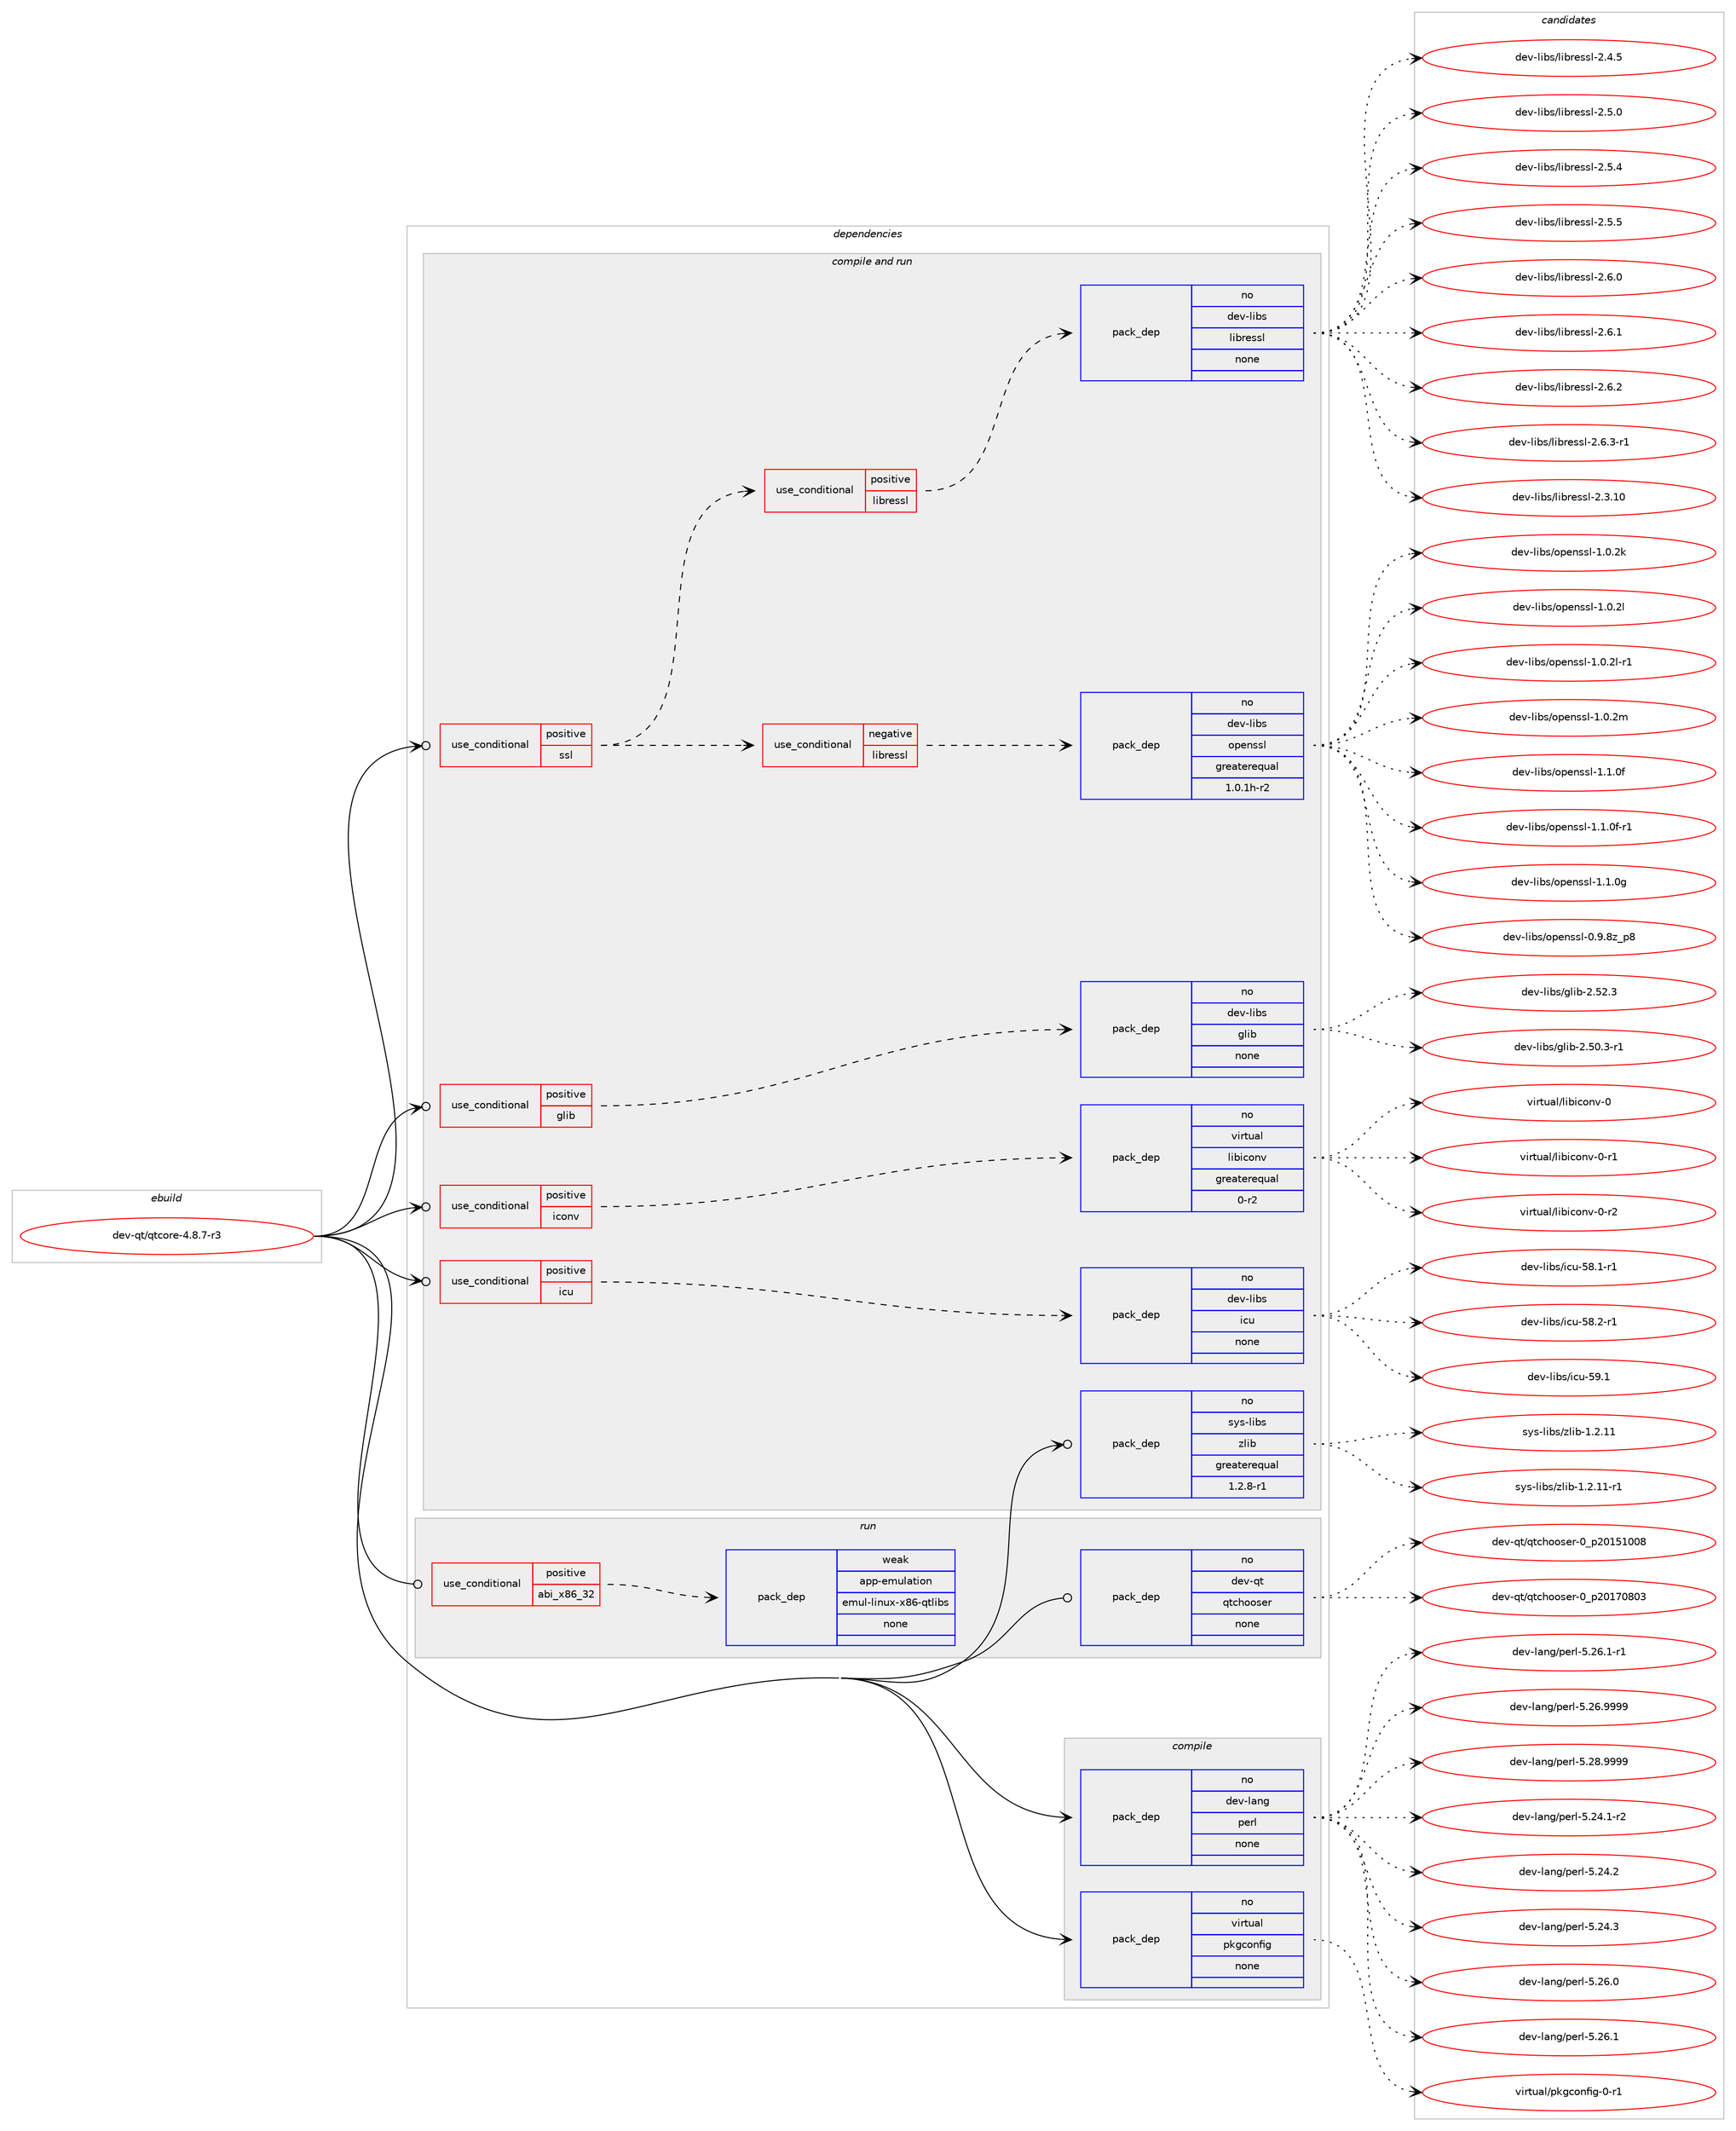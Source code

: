 digraph prolog {

# *************
# Graph options
# *************

newrank=true;
concentrate=true;
compound=true;
graph [rankdir=LR,fontname=Helvetica,fontsize=10,ranksep=1.5];#, ranksep=2.5, nodesep=0.2];
edge  [arrowhead=vee];
node  [fontname=Helvetica,fontsize=10];

# **********
# The ebuild
# **********

subgraph cluster_leftcol {
color=gray;
rank=same;
label=<<i>ebuild</i>>;
id [label="dev-qt/qtcore-4.8.7-r3", color=red, width=4, href="../dev-qt/qtcore-4.8.7-r3.svg"];
}

# ****************
# The dependencies
# ****************

subgraph cluster_midcol {
color=gray;
label=<<i>dependencies</i>>;
subgraph cluster_compile {
fillcolor="#eeeeee";
style=filled;
label=<<i>compile</i>>;
subgraph pack147459 {
dependency195803 [label=<<TABLE BORDER="0" CELLBORDER="1" CELLSPACING="0" CELLPADDING="4" WIDTH="220"><TR><TD ROWSPAN="6" CELLPADDING="30">pack_dep</TD></TR><TR><TD WIDTH="110">no</TD></TR><TR><TD>dev-lang</TD></TR><TR><TD>perl</TD></TR><TR><TD>none</TD></TR><TR><TD></TD></TR></TABLE>>, shape=none, color=blue];
}
id:e -> dependency195803:w [weight=20,style="solid",arrowhead="vee"];
subgraph pack147460 {
dependency195804 [label=<<TABLE BORDER="0" CELLBORDER="1" CELLSPACING="0" CELLPADDING="4" WIDTH="220"><TR><TD ROWSPAN="6" CELLPADDING="30">pack_dep</TD></TR><TR><TD WIDTH="110">no</TD></TR><TR><TD>virtual</TD></TR><TR><TD>pkgconfig</TD></TR><TR><TD>none</TD></TR><TR><TD></TD></TR></TABLE>>, shape=none, color=blue];
}
id:e -> dependency195804:w [weight=20,style="solid",arrowhead="vee"];
}
subgraph cluster_compileandrun {
fillcolor="#eeeeee";
style=filled;
label=<<i>compile and run</i>>;
subgraph cond44377 {
dependency195805 [label=<<TABLE BORDER="0" CELLBORDER="1" CELLSPACING="0" CELLPADDING="4"><TR><TD ROWSPAN="3" CELLPADDING="10">use_conditional</TD></TR><TR><TD>positive</TD></TR><TR><TD>glib</TD></TR></TABLE>>, shape=none, color=red];
subgraph pack147461 {
dependency195806 [label=<<TABLE BORDER="0" CELLBORDER="1" CELLSPACING="0" CELLPADDING="4" WIDTH="220"><TR><TD ROWSPAN="6" CELLPADDING="30">pack_dep</TD></TR><TR><TD WIDTH="110">no</TD></TR><TR><TD>dev-libs</TD></TR><TR><TD>glib</TD></TR><TR><TD>none</TD></TR><TR><TD></TD></TR></TABLE>>, shape=none, color=blue];
}
dependency195805:e -> dependency195806:w [weight=20,style="dashed",arrowhead="vee"];
}
id:e -> dependency195805:w [weight=20,style="solid",arrowhead="odotvee"];
subgraph cond44378 {
dependency195807 [label=<<TABLE BORDER="0" CELLBORDER="1" CELLSPACING="0" CELLPADDING="4"><TR><TD ROWSPAN="3" CELLPADDING="10">use_conditional</TD></TR><TR><TD>positive</TD></TR><TR><TD>iconv</TD></TR></TABLE>>, shape=none, color=red];
subgraph pack147462 {
dependency195808 [label=<<TABLE BORDER="0" CELLBORDER="1" CELLSPACING="0" CELLPADDING="4" WIDTH="220"><TR><TD ROWSPAN="6" CELLPADDING="30">pack_dep</TD></TR><TR><TD WIDTH="110">no</TD></TR><TR><TD>virtual</TD></TR><TR><TD>libiconv</TD></TR><TR><TD>greaterequal</TD></TR><TR><TD>0-r2</TD></TR></TABLE>>, shape=none, color=blue];
}
dependency195807:e -> dependency195808:w [weight=20,style="dashed",arrowhead="vee"];
}
id:e -> dependency195807:w [weight=20,style="solid",arrowhead="odotvee"];
subgraph cond44379 {
dependency195809 [label=<<TABLE BORDER="0" CELLBORDER="1" CELLSPACING="0" CELLPADDING="4"><TR><TD ROWSPAN="3" CELLPADDING="10">use_conditional</TD></TR><TR><TD>positive</TD></TR><TR><TD>icu</TD></TR></TABLE>>, shape=none, color=red];
subgraph pack147463 {
dependency195810 [label=<<TABLE BORDER="0" CELLBORDER="1" CELLSPACING="0" CELLPADDING="4" WIDTH="220"><TR><TD ROWSPAN="6" CELLPADDING="30">pack_dep</TD></TR><TR><TD WIDTH="110">no</TD></TR><TR><TD>dev-libs</TD></TR><TR><TD>icu</TD></TR><TR><TD>none</TD></TR><TR><TD></TD></TR></TABLE>>, shape=none, color=blue];
}
dependency195809:e -> dependency195810:w [weight=20,style="dashed",arrowhead="vee"];
}
id:e -> dependency195809:w [weight=20,style="solid",arrowhead="odotvee"];
subgraph cond44380 {
dependency195811 [label=<<TABLE BORDER="0" CELLBORDER="1" CELLSPACING="0" CELLPADDING="4"><TR><TD ROWSPAN="3" CELLPADDING="10">use_conditional</TD></TR><TR><TD>positive</TD></TR><TR><TD>ssl</TD></TR></TABLE>>, shape=none, color=red];
subgraph cond44381 {
dependency195812 [label=<<TABLE BORDER="0" CELLBORDER="1" CELLSPACING="0" CELLPADDING="4"><TR><TD ROWSPAN="3" CELLPADDING="10">use_conditional</TD></TR><TR><TD>negative</TD></TR><TR><TD>libressl</TD></TR></TABLE>>, shape=none, color=red];
subgraph pack147464 {
dependency195813 [label=<<TABLE BORDER="0" CELLBORDER="1" CELLSPACING="0" CELLPADDING="4" WIDTH="220"><TR><TD ROWSPAN="6" CELLPADDING="30">pack_dep</TD></TR><TR><TD WIDTH="110">no</TD></TR><TR><TD>dev-libs</TD></TR><TR><TD>openssl</TD></TR><TR><TD>greaterequal</TD></TR><TR><TD>1.0.1h-r2</TD></TR></TABLE>>, shape=none, color=blue];
}
dependency195812:e -> dependency195813:w [weight=20,style="dashed",arrowhead="vee"];
}
dependency195811:e -> dependency195812:w [weight=20,style="dashed",arrowhead="vee"];
subgraph cond44382 {
dependency195814 [label=<<TABLE BORDER="0" CELLBORDER="1" CELLSPACING="0" CELLPADDING="4"><TR><TD ROWSPAN="3" CELLPADDING="10">use_conditional</TD></TR><TR><TD>positive</TD></TR><TR><TD>libressl</TD></TR></TABLE>>, shape=none, color=red];
subgraph pack147465 {
dependency195815 [label=<<TABLE BORDER="0" CELLBORDER="1" CELLSPACING="0" CELLPADDING="4" WIDTH="220"><TR><TD ROWSPAN="6" CELLPADDING="30">pack_dep</TD></TR><TR><TD WIDTH="110">no</TD></TR><TR><TD>dev-libs</TD></TR><TR><TD>libressl</TD></TR><TR><TD>none</TD></TR><TR><TD></TD></TR></TABLE>>, shape=none, color=blue];
}
dependency195814:e -> dependency195815:w [weight=20,style="dashed",arrowhead="vee"];
}
dependency195811:e -> dependency195814:w [weight=20,style="dashed",arrowhead="vee"];
}
id:e -> dependency195811:w [weight=20,style="solid",arrowhead="odotvee"];
subgraph pack147466 {
dependency195816 [label=<<TABLE BORDER="0" CELLBORDER="1" CELLSPACING="0" CELLPADDING="4" WIDTH="220"><TR><TD ROWSPAN="6" CELLPADDING="30">pack_dep</TD></TR><TR><TD WIDTH="110">no</TD></TR><TR><TD>sys-libs</TD></TR><TR><TD>zlib</TD></TR><TR><TD>greaterequal</TD></TR><TR><TD>1.2.8-r1</TD></TR></TABLE>>, shape=none, color=blue];
}
id:e -> dependency195816:w [weight=20,style="solid",arrowhead="odotvee"];
}
subgraph cluster_run {
fillcolor="#eeeeee";
style=filled;
label=<<i>run</i>>;
subgraph cond44383 {
dependency195817 [label=<<TABLE BORDER="0" CELLBORDER="1" CELLSPACING="0" CELLPADDING="4"><TR><TD ROWSPAN="3" CELLPADDING="10">use_conditional</TD></TR><TR><TD>positive</TD></TR><TR><TD>abi_x86_32</TD></TR></TABLE>>, shape=none, color=red];
subgraph pack147467 {
dependency195818 [label=<<TABLE BORDER="0" CELLBORDER="1" CELLSPACING="0" CELLPADDING="4" WIDTH="220"><TR><TD ROWSPAN="6" CELLPADDING="30">pack_dep</TD></TR><TR><TD WIDTH="110">weak</TD></TR><TR><TD>app-emulation</TD></TR><TR><TD>emul-linux-x86-qtlibs</TD></TR><TR><TD>none</TD></TR><TR><TD></TD></TR></TABLE>>, shape=none, color=blue];
}
dependency195817:e -> dependency195818:w [weight=20,style="dashed",arrowhead="vee"];
}
id:e -> dependency195817:w [weight=20,style="solid",arrowhead="odot"];
subgraph pack147468 {
dependency195819 [label=<<TABLE BORDER="0" CELLBORDER="1" CELLSPACING="0" CELLPADDING="4" WIDTH="220"><TR><TD ROWSPAN="6" CELLPADDING="30">pack_dep</TD></TR><TR><TD WIDTH="110">no</TD></TR><TR><TD>dev-qt</TD></TR><TR><TD>qtchooser</TD></TR><TR><TD>none</TD></TR><TR><TD></TD></TR></TABLE>>, shape=none, color=blue];
}
id:e -> dependency195819:w [weight=20,style="solid",arrowhead="odot"];
}
}

# **************
# The candidates
# **************

subgraph cluster_choices {
rank=same;
color=gray;
label=<<i>candidates</i>>;

subgraph choice147459 {
color=black;
nodesep=1;
choice100101118451089711010347112101114108455346505246494511450 [label="dev-lang/perl-5.24.1-r2", color=red, width=4,href="../dev-lang/perl-5.24.1-r2.svg"];
choice10010111845108971101034711210111410845534650524650 [label="dev-lang/perl-5.24.2", color=red, width=4,href="../dev-lang/perl-5.24.2.svg"];
choice10010111845108971101034711210111410845534650524651 [label="dev-lang/perl-5.24.3", color=red, width=4,href="../dev-lang/perl-5.24.3.svg"];
choice10010111845108971101034711210111410845534650544648 [label="dev-lang/perl-5.26.0", color=red, width=4,href="../dev-lang/perl-5.26.0.svg"];
choice10010111845108971101034711210111410845534650544649 [label="dev-lang/perl-5.26.1", color=red, width=4,href="../dev-lang/perl-5.26.1.svg"];
choice100101118451089711010347112101114108455346505446494511449 [label="dev-lang/perl-5.26.1-r1", color=red, width=4,href="../dev-lang/perl-5.26.1-r1.svg"];
choice10010111845108971101034711210111410845534650544657575757 [label="dev-lang/perl-5.26.9999", color=red, width=4,href="../dev-lang/perl-5.26.9999.svg"];
choice10010111845108971101034711210111410845534650564657575757 [label="dev-lang/perl-5.28.9999", color=red, width=4,href="../dev-lang/perl-5.28.9999.svg"];
dependency195803:e -> choice100101118451089711010347112101114108455346505246494511450:w [style=dotted,weight="100"];
dependency195803:e -> choice10010111845108971101034711210111410845534650524650:w [style=dotted,weight="100"];
dependency195803:e -> choice10010111845108971101034711210111410845534650524651:w [style=dotted,weight="100"];
dependency195803:e -> choice10010111845108971101034711210111410845534650544648:w [style=dotted,weight="100"];
dependency195803:e -> choice10010111845108971101034711210111410845534650544649:w [style=dotted,weight="100"];
dependency195803:e -> choice100101118451089711010347112101114108455346505446494511449:w [style=dotted,weight="100"];
dependency195803:e -> choice10010111845108971101034711210111410845534650544657575757:w [style=dotted,weight="100"];
dependency195803:e -> choice10010111845108971101034711210111410845534650564657575757:w [style=dotted,weight="100"];
}
subgraph choice147460 {
color=black;
nodesep=1;
choice11810511411611797108471121071039911111010210510345484511449 [label="virtual/pkgconfig-0-r1", color=red, width=4,href="../virtual/pkgconfig-0-r1.svg"];
dependency195804:e -> choice11810511411611797108471121071039911111010210510345484511449:w [style=dotted,weight="100"];
}
subgraph choice147461 {
color=black;
nodesep=1;
choice10010111845108105981154710310810598455046534846514511449 [label="dev-libs/glib-2.50.3-r1", color=red, width=4,href="../dev-libs/glib-2.50.3-r1.svg"];
choice1001011184510810598115471031081059845504653504651 [label="dev-libs/glib-2.52.3", color=red, width=4,href="../dev-libs/glib-2.52.3.svg"];
dependency195806:e -> choice10010111845108105981154710310810598455046534846514511449:w [style=dotted,weight="100"];
dependency195806:e -> choice1001011184510810598115471031081059845504653504651:w [style=dotted,weight="100"];
}
subgraph choice147462 {
color=black;
nodesep=1;
choice118105114116117971084710810598105991111101184548 [label="virtual/libiconv-0", color=red, width=4,href="../virtual/libiconv-0.svg"];
choice1181051141161179710847108105981059911111011845484511449 [label="virtual/libiconv-0-r1", color=red, width=4,href="../virtual/libiconv-0-r1.svg"];
choice1181051141161179710847108105981059911111011845484511450 [label="virtual/libiconv-0-r2", color=red, width=4,href="../virtual/libiconv-0-r2.svg"];
dependency195808:e -> choice118105114116117971084710810598105991111101184548:w [style=dotted,weight="100"];
dependency195808:e -> choice1181051141161179710847108105981059911111011845484511449:w [style=dotted,weight="100"];
dependency195808:e -> choice1181051141161179710847108105981059911111011845484511450:w [style=dotted,weight="100"];
}
subgraph choice147463 {
color=black;
nodesep=1;
choice1001011184510810598115471059911745535646494511449 [label="dev-libs/icu-58.1-r1", color=red, width=4,href="../dev-libs/icu-58.1-r1.svg"];
choice1001011184510810598115471059911745535646504511449 [label="dev-libs/icu-58.2-r1", color=red, width=4,href="../dev-libs/icu-58.2-r1.svg"];
choice100101118451081059811547105991174553574649 [label="dev-libs/icu-59.1", color=red, width=4,href="../dev-libs/icu-59.1.svg"];
dependency195810:e -> choice1001011184510810598115471059911745535646494511449:w [style=dotted,weight="100"];
dependency195810:e -> choice1001011184510810598115471059911745535646504511449:w [style=dotted,weight="100"];
dependency195810:e -> choice100101118451081059811547105991174553574649:w [style=dotted,weight="100"];
}
subgraph choice147464 {
color=black;
nodesep=1;
choice1001011184510810598115471111121011101151151084548465746561229511256 [label="dev-libs/openssl-0.9.8z_p8", color=red, width=4,href="../dev-libs/openssl-0.9.8z_p8.svg"];
choice100101118451081059811547111112101110115115108454946484650107 [label="dev-libs/openssl-1.0.2k", color=red, width=4,href="../dev-libs/openssl-1.0.2k.svg"];
choice100101118451081059811547111112101110115115108454946484650108 [label="dev-libs/openssl-1.0.2l", color=red, width=4,href="../dev-libs/openssl-1.0.2l.svg"];
choice1001011184510810598115471111121011101151151084549464846501084511449 [label="dev-libs/openssl-1.0.2l-r1", color=red, width=4,href="../dev-libs/openssl-1.0.2l-r1.svg"];
choice100101118451081059811547111112101110115115108454946484650109 [label="dev-libs/openssl-1.0.2m", color=red, width=4,href="../dev-libs/openssl-1.0.2m.svg"];
choice100101118451081059811547111112101110115115108454946494648102 [label="dev-libs/openssl-1.1.0f", color=red, width=4,href="../dev-libs/openssl-1.1.0f.svg"];
choice1001011184510810598115471111121011101151151084549464946481024511449 [label="dev-libs/openssl-1.1.0f-r1", color=red, width=4,href="../dev-libs/openssl-1.1.0f-r1.svg"];
choice100101118451081059811547111112101110115115108454946494648103 [label="dev-libs/openssl-1.1.0g", color=red, width=4,href="../dev-libs/openssl-1.1.0g.svg"];
dependency195813:e -> choice1001011184510810598115471111121011101151151084548465746561229511256:w [style=dotted,weight="100"];
dependency195813:e -> choice100101118451081059811547111112101110115115108454946484650107:w [style=dotted,weight="100"];
dependency195813:e -> choice100101118451081059811547111112101110115115108454946484650108:w [style=dotted,weight="100"];
dependency195813:e -> choice1001011184510810598115471111121011101151151084549464846501084511449:w [style=dotted,weight="100"];
dependency195813:e -> choice100101118451081059811547111112101110115115108454946484650109:w [style=dotted,weight="100"];
dependency195813:e -> choice100101118451081059811547111112101110115115108454946494648102:w [style=dotted,weight="100"];
dependency195813:e -> choice1001011184510810598115471111121011101151151084549464946481024511449:w [style=dotted,weight="100"];
dependency195813:e -> choice100101118451081059811547111112101110115115108454946494648103:w [style=dotted,weight="100"];
}
subgraph choice147465 {
color=black;
nodesep=1;
choice1001011184510810598115471081059811410111511510845504651464948 [label="dev-libs/libressl-2.3.10", color=red, width=4,href="../dev-libs/libressl-2.3.10.svg"];
choice10010111845108105981154710810598114101115115108455046524653 [label="dev-libs/libressl-2.4.5", color=red, width=4,href="../dev-libs/libressl-2.4.5.svg"];
choice10010111845108105981154710810598114101115115108455046534648 [label="dev-libs/libressl-2.5.0", color=red, width=4,href="../dev-libs/libressl-2.5.0.svg"];
choice10010111845108105981154710810598114101115115108455046534652 [label="dev-libs/libressl-2.5.4", color=red, width=4,href="../dev-libs/libressl-2.5.4.svg"];
choice10010111845108105981154710810598114101115115108455046534653 [label="dev-libs/libressl-2.5.5", color=red, width=4,href="../dev-libs/libressl-2.5.5.svg"];
choice10010111845108105981154710810598114101115115108455046544648 [label="dev-libs/libressl-2.6.0", color=red, width=4,href="../dev-libs/libressl-2.6.0.svg"];
choice10010111845108105981154710810598114101115115108455046544649 [label="dev-libs/libressl-2.6.1", color=red, width=4,href="../dev-libs/libressl-2.6.1.svg"];
choice10010111845108105981154710810598114101115115108455046544650 [label="dev-libs/libressl-2.6.2", color=red, width=4,href="../dev-libs/libressl-2.6.2.svg"];
choice100101118451081059811547108105981141011151151084550465446514511449 [label="dev-libs/libressl-2.6.3-r1", color=red, width=4,href="../dev-libs/libressl-2.6.3-r1.svg"];
dependency195815:e -> choice1001011184510810598115471081059811410111511510845504651464948:w [style=dotted,weight="100"];
dependency195815:e -> choice10010111845108105981154710810598114101115115108455046524653:w [style=dotted,weight="100"];
dependency195815:e -> choice10010111845108105981154710810598114101115115108455046534648:w [style=dotted,weight="100"];
dependency195815:e -> choice10010111845108105981154710810598114101115115108455046534652:w [style=dotted,weight="100"];
dependency195815:e -> choice10010111845108105981154710810598114101115115108455046534653:w [style=dotted,weight="100"];
dependency195815:e -> choice10010111845108105981154710810598114101115115108455046544648:w [style=dotted,weight="100"];
dependency195815:e -> choice10010111845108105981154710810598114101115115108455046544649:w [style=dotted,weight="100"];
dependency195815:e -> choice10010111845108105981154710810598114101115115108455046544650:w [style=dotted,weight="100"];
dependency195815:e -> choice100101118451081059811547108105981141011151151084550465446514511449:w [style=dotted,weight="100"];
}
subgraph choice147466 {
color=black;
nodesep=1;
choice1151211154510810598115471221081059845494650464949 [label="sys-libs/zlib-1.2.11", color=red, width=4,href="../sys-libs/zlib-1.2.11.svg"];
choice11512111545108105981154712210810598454946504649494511449 [label="sys-libs/zlib-1.2.11-r1", color=red, width=4,href="../sys-libs/zlib-1.2.11-r1.svg"];
dependency195816:e -> choice1151211154510810598115471221081059845494650464949:w [style=dotted,weight="100"];
dependency195816:e -> choice11512111545108105981154712210810598454946504649494511449:w [style=dotted,weight="100"];
}
subgraph choice147467 {
color=black;
nodesep=1;
}
subgraph choice147468 {
color=black;
nodesep=1;
choice1001011184511311647113116991041111111151011144548951125048495349484856 [label="dev-qt/qtchooser-0_p20151008", color=red, width=4,href="../dev-qt/qtchooser-0_p20151008.svg"];
choice1001011184511311647113116991041111111151011144548951125048495548564851 [label="dev-qt/qtchooser-0_p20170803", color=red, width=4,href="../dev-qt/qtchooser-0_p20170803.svg"];
dependency195819:e -> choice1001011184511311647113116991041111111151011144548951125048495349484856:w [style=dotted,weight="100"];
dependency195819:e -> choice1001011184511311647113116991041111111151011144548951125048495548564851:w [style=dotted,weight="100"];
}
}

}
